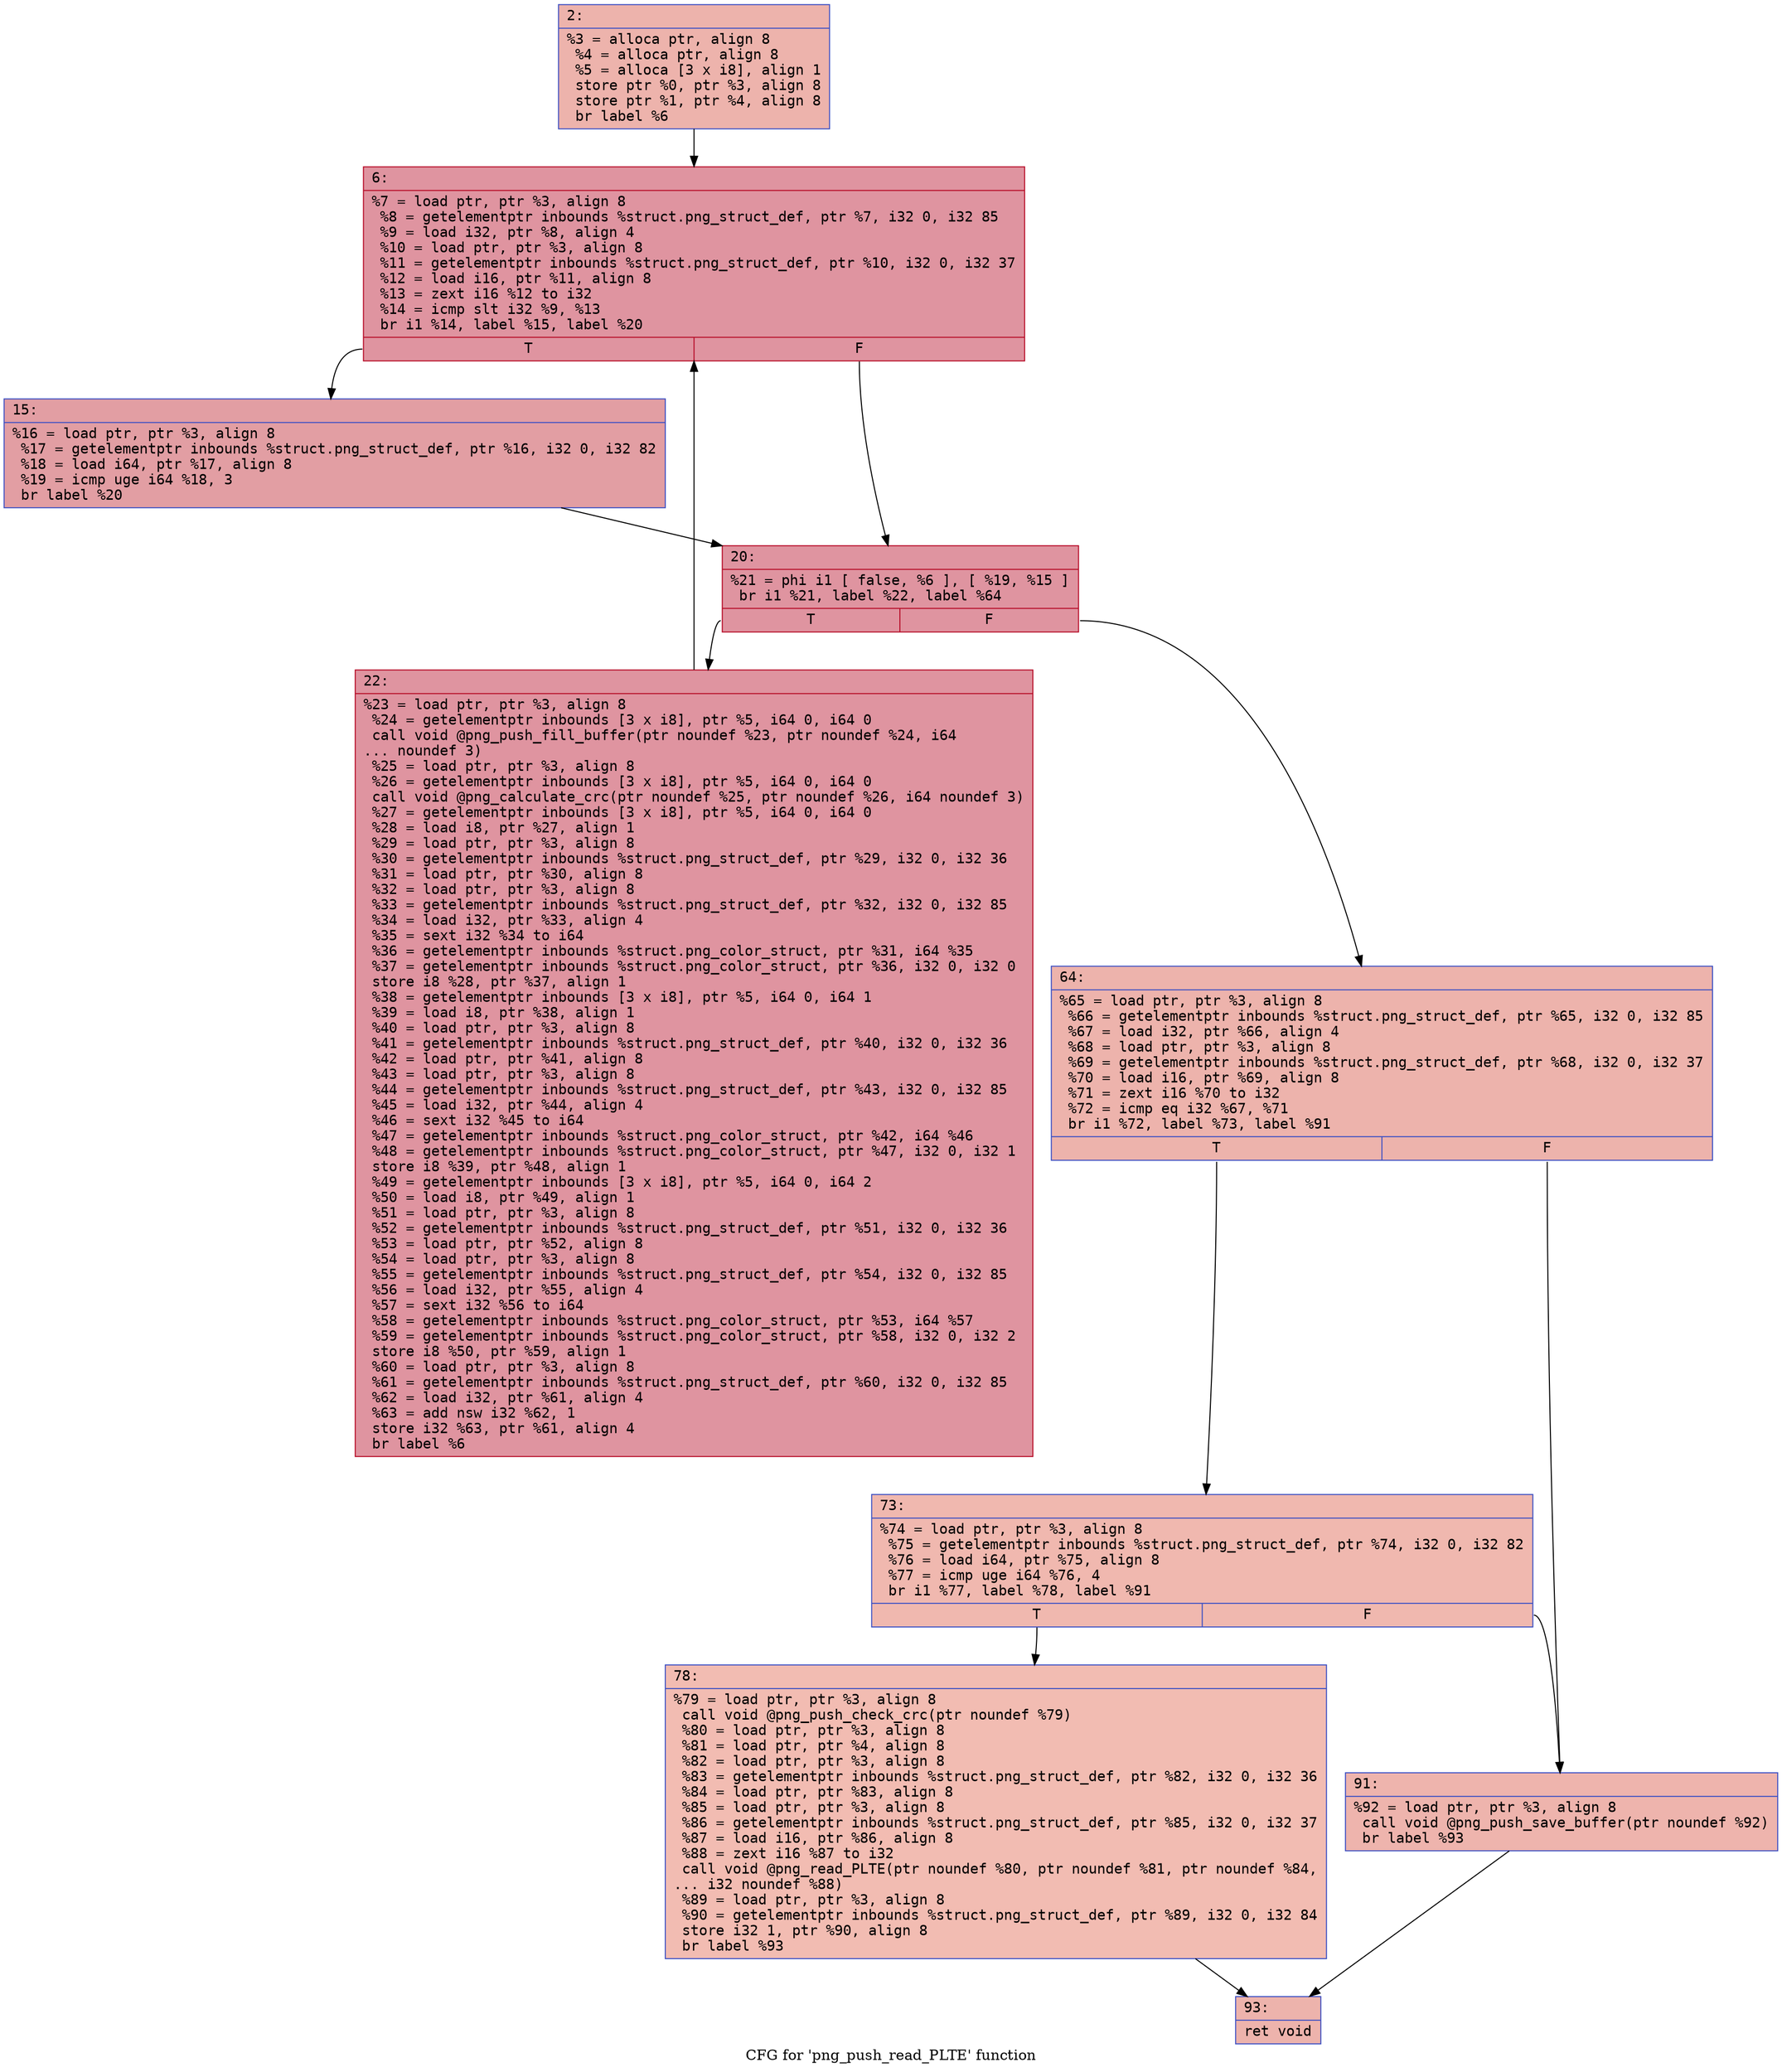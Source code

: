 digraph "CFG for 'png_push_read_PLTE' function" {
	label="CFG for 'png_push_read_PLTE' function";

	Node0x6000037f9bd0 [shape=record,color="#3d50c3ff", style=filled, fillcolor="#d6524470" fontname="Courier",label="{2:\l|  %3 = alloca ptr, align 8\l  %4 = alloca ptr, align 8\l  %5 = alloca [3 x i8], align 1\l  store ptr %0, ptr %3, align 8\l  store ptr %1, ptr %4, align 8\l  br label %6\l}"];
	Node0x6000037f9bd0 -> Node0x6000037f9c20[tooltip="2 -> 6\nProbability 100.00%" ];
	Node0x6000037f9c20 [shape=record,color="#b70d28ff", style=filled, fillcolor="#b70d2870" fontname="Courier",label="{6:\l|  %7 = load ptr, ptr %3, align 8\l  %8 = getelementptr inbounds %struct.png_struct_def, ptr %7, i32 0, i32 85\l  %9 = load i32, ptr %8, align 4\l  %10 = load ptr, ptr %3, align 8\l  %11 = getelementptr inbounds %struct.png_struct_def, ptr %10, i32 0, i32 37\l  %12 = load i16, ptr %11, align 8\l  %13 = zext i16 %12 to i32\l  %14 = icmp slt i32 %9, %13\l  br i1 %14, label %15, label %20\l|{<s0>T|<s1>F}}"];
	Node0x6000037f9c20:s0 -> Node0x6000037f9c70[tooltip="6 -> 15\nProbability 50.00%" ];
	Node0x6000037f9c20:s1 -> Node0x6000037f9cc0[tooltip="6 -> 20\nProbability 50.00%" ];
	Node0x6000037f9c70 [shape=record,color="#3d50c3ff", style=filled, fillcolor="#be242e70" fontname="Courier",label="{15:\l|  %16 = load ptr, ptr %3, align 8\l  %17 = getelementptr inbounds %struct.png_struct_def, ptr %16, i32 0, i32 82\l  %18 = load i64, ptr %17, align 8\l  %19 = icmp uge i64 %18, 3\l  br label %20\l}"];
	Node0x6000037f9c70 -> Node0x6000037f9cc0[tooltip="15 -> 20\nProbability 100.00%" ];
	Node0x6000037f9cc0 [shape=record,color="#b70d28ff", style=filled, fillcolor="#b70d2870" fontname="Courier",label="{20:\l|  %21 = phi i1 [ false, %6 ], [ %19, %15 ]\l  br i1 %21, label %22, label %64\l|{<s0>T|<s1>F}}"];
	Node0x6000037f9cc0:s0 -> Node0x6000037f9d10[tooltip="20 -> 22\nProbability 96.88%" ];
	Node0x6000037f9cc0:s1 -> Node0x6000037f9d60[tooltip="20 -> 64\nProbability 3.12%" ];
	Node0x6000037f9d10 [shape=record,color="#b70d28ff", style=filled, fillcolor="#b70d2870" fontname="Courier",label="{22:\l|  %23 = load ptr, ptr %3, align 8\l  %24 = getelementptr inbounds [3 x i8], ptr %5, i64 0, i64 0\l  call void @png_push_fill_buffer(ptr noundef %23, ptr noundef %24, i64\l... noundef 3)\l  %25 = load ptr, ptr %3, align 8\l  %26 = getelementptr inbounds [3 x i8], ptr %5, i64 0, i64 0\l  call void @png_calculate_crc(ptr noundef %25, ptr noundef %26, i64 noundef 3)\l  %27 = getelementptr inbounds [3 x i8], ptr %5, i64 0, i64 0\l  %28 = load i8, ptr %27, align 1\l  %29 = load ptr, ptr %3, align 8\l  %30 = getelementptr inbounds %struct.png_struct_def, ptr %29, i32 0, i32 36\l  %31 = load ptr, ptr %30, align 8\l  %32 = load ptr, ptr %3, align 8\l  %33 = getelementptr inbounds %struct.png_struct_def, ptr %32, i32 0, i32 85\l  %34 = load i32, ptr %33, align 4\l  %35 = sext i32 %34 to i64\l  %36 = getelementptr inbounds %struct.png_color_struct, ptr %31, i64 %35\l  %37 = getelementptr inbounds %struct.png_color_struct, ptr %36, i32 0, i32 0\l  store i8 %28, ptr %37, align 1\l  %38 = getelementptr inbounds [3 x i8], ptr %5, i64 0, i64 1\l  %39 = load i8, ptr %38, align 1\l  %40 = load ptr, ptr %3, align 8\l  %41 = getelementptr inbounds %struct.png_struct_def, ptr %40, i32 0, i32 36\l  %42 = load ptr, ptr %41, align 8\l  %43 = load ptr, ptr %3, align 8\l  %44 = getelementptr inbounds %struct.png_struct_def, ptr %43, i32 0, i32 85\l  %45 = load i32, ptr %44, align 4\l  %46 = sext i32 %45 to i64\l  %47 = getelementptr inbounds %struct.png_color_struct, ptr %42, i64 %46\l  %48 = getelementptr inbounds %struct.png_color_struct, ptr %47, i32 0, i32 1\l  store i8 %39, ptr %48, align 1\l  %49 = getelementptr inbounds [3 x i8], ptr %5, i64 0, i64 2\l  %50 = load i8, ptr %49, align 1\l  %51 = load ptr, ptr %3, align 8\l  %52 = getelementptr inbounds %struct.png_struct_def, ptr %51, i32 0, i32 36\l  %53 = load ptr, ptr %52, align 8\l  %54 = load ptr, ptr %3, align 8\l  %55 = getelementptr inbounds %struct.png_struct_def, ptr %54, i32 0, i32 85\l  %56 = load i32, ptr %55, align 4\l  %57 = sext i32 %56 to i64\l  %58 = getelementptr inbounds %struct.png_color_struct, ptr %53, i64 %57\l  %59 = getelementptr inbounds %struct.png_color_struct, ptr %58, i32 0, i32 2\l  store i8 %50, ptr %59, align 1\l  %60 = load ptr, ptr %3, align 8\l  %61 = getelementptr inbounds %struct.png_struct_def, ptr %60, i32 0, i32 85\l  %62 = load i32, ptr %61, align 4\l  %63 = add nsw i32 %62, 1\l  store i32 %63, ptr %61, align 4\l  br label %6\l}"];
	Node0x6000037f9d10 -> Node0x6000037f9c20[tooltip="22 -> 6\nProbability 100.00%" ];
	Node0x6000037f9d60 [shape=record,color="#3d50c3ff", style=filled, fillcolor="#d6524470" fontname="Courier",label="{64:\l|  %65 = load ptr, ptr %3, align 8\l  %66 = getelementptr inbounds %struct.png_struct_def, ptr %65, i32 0, i32 85\l  %67 = load i32, ptr %66, align 4\l  %68 = load ptr, ptr %3, align 8\l  %69 = getelementptr inbounds %struct.png_struct_def, ptr %68, i32 0, i32 37\l  %70 = load i16, ptr %69, align 8\l  %71 = zext i16 %70 to i32\l  %72 = icmp eq i32 %67, %71\l  br i1 %72, label %73, label %91\l|{<s0>T|<s1>F}}"];
	Node0x6000037f9d60:s0 -> Node0x6000037f9db0[tooltip="64 -> 73\nProbability 50.00%" ];
	Node0x6000037f9d60:s1 -> Node0x6000037f9e50[tooltip="64 -> 91\nProbability 50.00%" ];
	Node0x6000037f9db0 [shape=record,color="#3d50c3ff", style=filled, fillcolor="#dc5d4a70" fontname="Courier",label="{73:\l|  %74 = load ptr, ptr %3, align 8\l  %75 = getelementptr inbounds %struct.png_struct_def, ptr %74, i32 0, i32 82\l  %76 = load i64, ptr %75, align 8\l  %77 = icmp uge i64 %76, 4\l  br i1 %77, label %78, label %91\l|{<s0>T|<s1>F}}"];
	Node0x6000037f9db0:s0 -> Node0x6000037f9e00[tooltip="73 -> 78\nProbability 50.00%" ];
	Node0x6000037f9db0:s1 -> Node0x6000037f9e50[tooltip="73 -> 91\nProbability 50.00%" ];
	Node0x6000037f9e00 [shape=record,color="#3d50c3ff", style=filled, fillcolor="#e1675170" fontname="Courier",label="{78:\l|  %79 = load ptr, ptr %3, align 8\l  call void @png_push_check_crc(ptr noundef %79)\l  %80 = load ptr, ptr %3, align 8\l  %81 = load ptr, ptr %4, align 8\l  %82 = load ptr, ptr %3, align 8\l  %83 = getelementptr inbounds %struct.png_struct_def, ptr %82, i32 0, i32 36\l  %84 = load ptr, ptr %83, align 8\l  %85 = load ptr, ptr %3, align 8\l  %86 = getelementptr inbounds %struct.png_struct_def, ptr %85, i32 0, i32 37\l  %87 = load i16, ptr %86, align 8\l  %88 = zext i16 %87 to i32\l  call void @png_read_PLTE(ptr noundef %80, ptr noundef %81, ptr noundef %84,\l... i32 noundef %88)\l  %89 = load ptr, ptr %3, align 8\l  %90 = getelementptr inbounds %struct.png_struct_def, ptr %89, i32 0, i32 84\l  store i32 1, ptr %90, align 8\l  br label %93\l}"];
	Node0x6000037f9e00 -> Node0x6000037f9ea0[tooltip="78 -> 93\nProbability 100.00%" ];
	Node0x6000037f9e50 [shape=record,color="#3d50c3ff", style=filled, fillcolor="#d8564670" fontname="Courier",label="{91:\l|  %92 = load ptr, ptr %3, align 8\l  call void @png_push_save_buffer(ptr noundef %92)\l  br label %93\l}"];
	Node0x6000037f9e50 -> Node0x6000037f9ea0[tooltip="91 -> 93\nProbability 100.00%" ];
	Node0x6000037f9ea0 [shape=record,color="#3d50c3ff", style=filled, fillcolor="#d6524470" fontname="Courier",label="{93:\l|  ret void\l}"];
}
